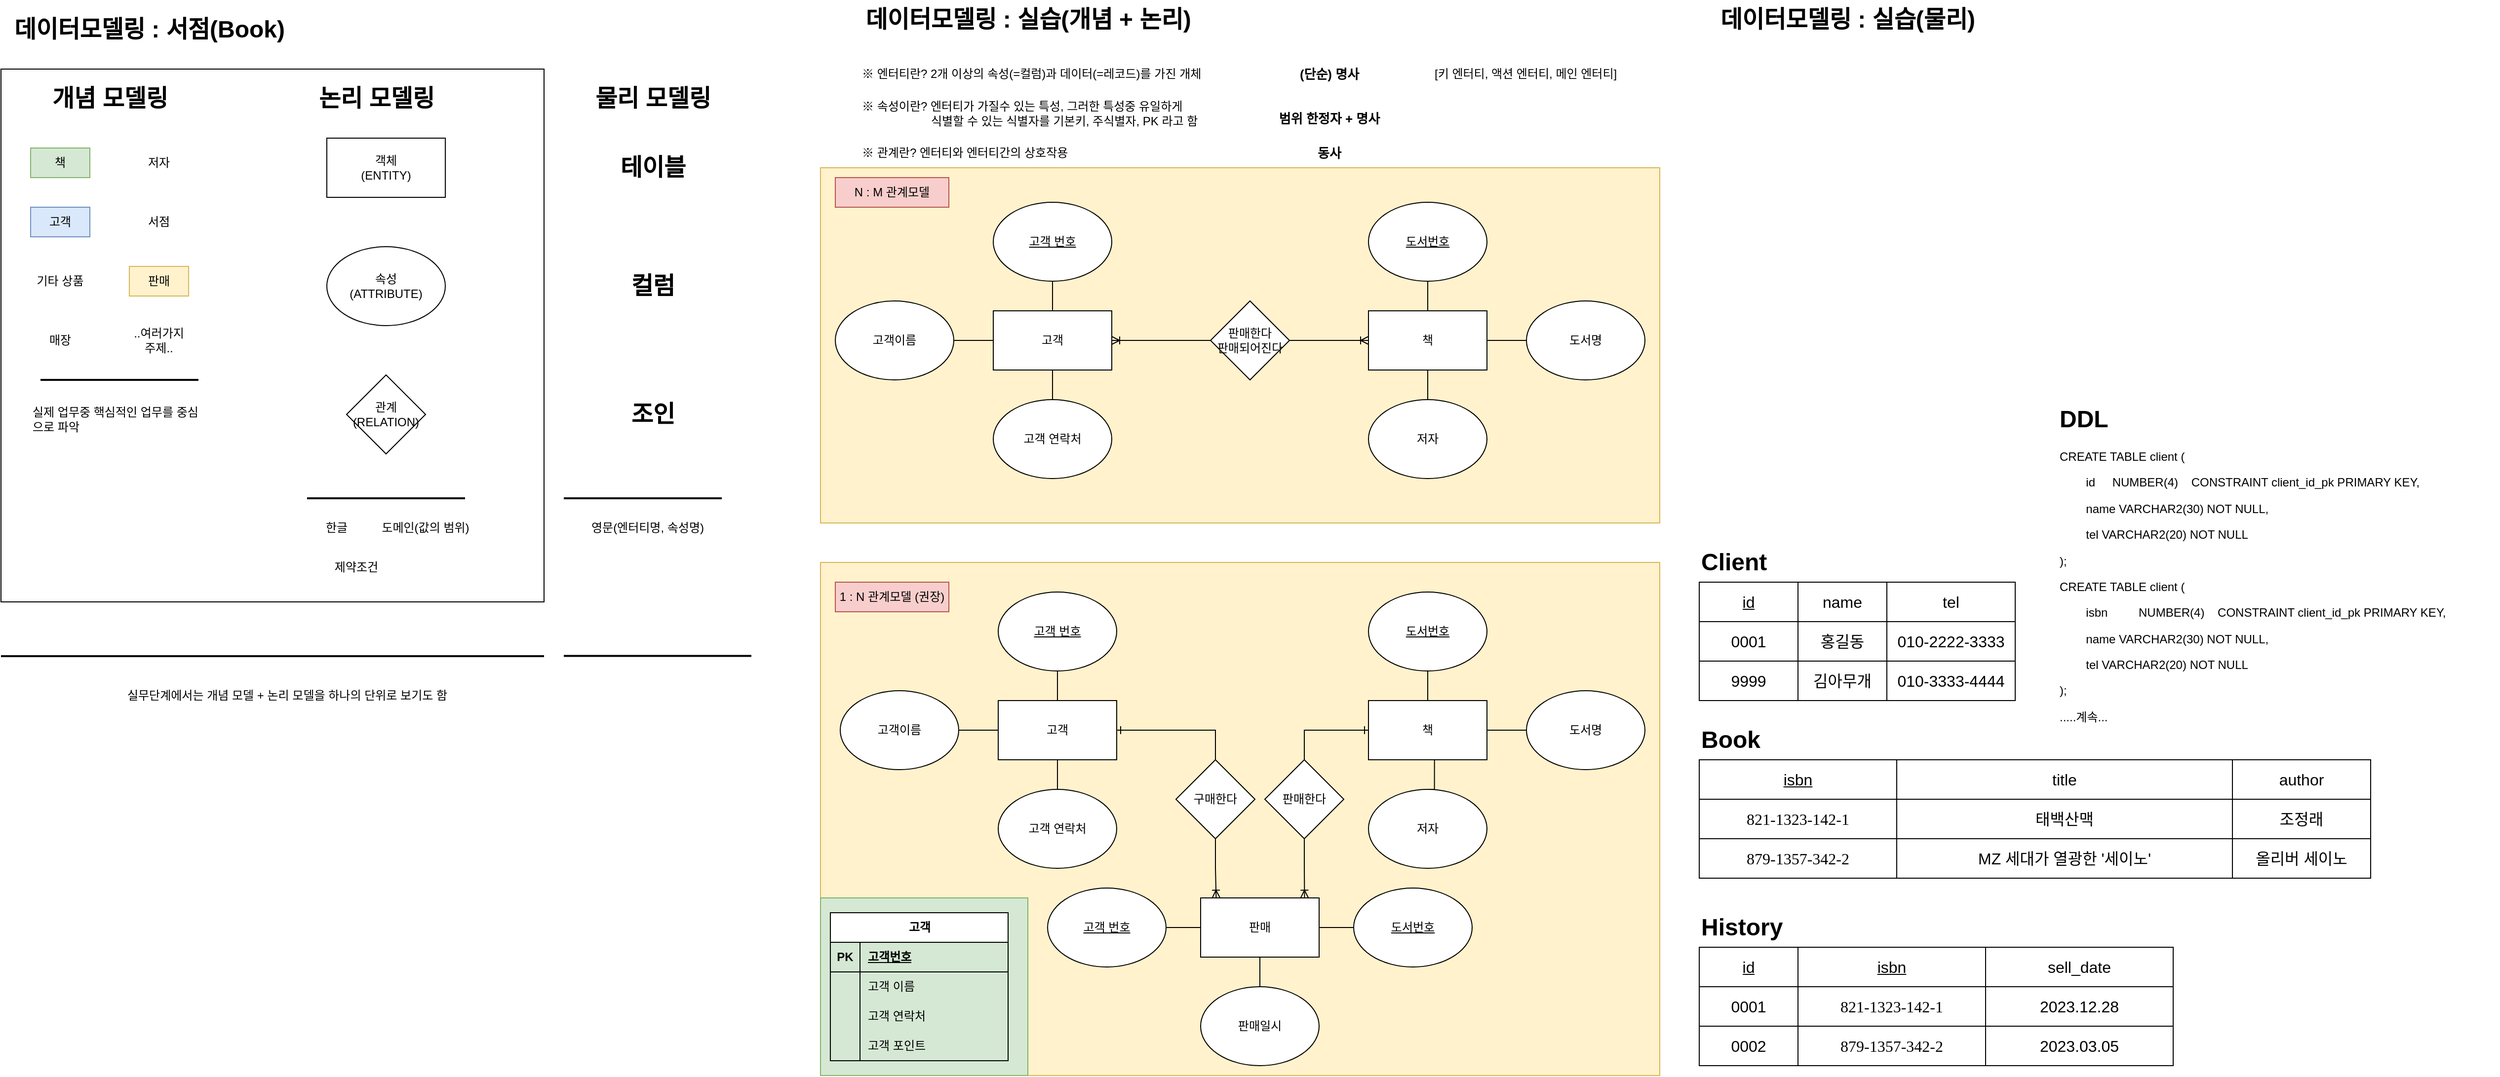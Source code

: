 <mxfile version="24.0.1" type="device">
  <diagram id="r034NLrfEEtYrCmpHlMk" name="Page-1">
    <mxGraphModel dx="1062" dy="578" grid="1" gridSize="10" guides="1" tooltips="1" connect="1" arrows="1" fold="1" page="1" pageScale="1" pageWidth="850" pageHeight="1100" math="0" shadow="0">
      <root>
        <mxCell id="0" />
        <mxCell id="1" parent="0" />
        <mxCell id="YzWwv8sDq1TzKo-13KB1-71" value="" style="rounded=0;whiteSpace=wrap;html=1;fillColor=#fff2cc;strokeColor=#d6b656;" vertex="1" parent="1">
          <mxGeometry x="850" y="580" width="850" height="520" as="geometry" />
        </mxCell>
        <mxCell id="YzWwv8sDq1TzKo-13KB1-70" value="" style="rounded=0;whiteSpace=wrap;html=1;fillColor=#fff2cc;strokeColor=#d6b656;" vertex="1" parent="1">
          <mxGeometry x="850" y="180" width="850" height="360" as="geometry" />
        </mxCell>
        <mxCell id="YzWwv8sDq1TzKo-13KB1-31" value="" style="rounded=0;whiteSpace=wrap;html=1;fontSize=8;" vertex="1" parent="1">
          <mxGeometry x="20" y="80" width="550" height="540" as="geometry" />
        </mxCell>
        <mxCell id="YzWwv8sDq1TzKo-13KB1-2" value="논리 모델링" style="text;strokeColor=none;fillColor=none;html=1;fontSize=24;fontStyle=1;verticalAlign=middle;align=center;" vertex="1" parent="1">
          <mxGeometry x="350" y="90" width="100" height="40" as="geometry" />
        </mxCell>
        <mxCell id="YzWwv8sDq1TzKo-13KB1-3" value="객체&lt;div&gt;(ENTITY)&lt;/div&gt;" style="rounded=0;whiteSpace=wrap;html=1;" vertex="1" parent="1">
          <mxGeometry x="350" y="150" width="120" height="60" as="geometry" />
        </mxCell>
        <mxCell id="YzWwv8sDq1TzKo-13KB1-4" value="속성&lt;div&gt;(ATTRIBUTE)&lt;/div&gt;" style="ellipse;whiteSpace=wrap;html=1;" vertex="1" parent="1">
          <mxGeometry x="350" y="260" width="120" height="80" as="geometry" />
        </mxCell>
        <mxCell id="YzWwv8sDq1TzKo-13KB1-5" value="관계&lt;div&gt;(RELATION)&lt;/div&gt;" style="rhombus;whiteSpace=wrap;html=1;" vertex="1" parent="1">
          <mxGeometry x="370" y="390" width="80" height="80" as="geometry" />
        </mxCell>
        <mxCell id="YzWwv8sDq1TzKo-13KB1-6" value="개념 모델링" style="text;strokeColor=none;fillColor=none;html=1;fontSize=24;fontStyle=1;verticalAlign=middle;align=center;" vertex="1" parent="1">
          <mxGeometry x="80" y="90" width="100" height="40" as="geometry" />
        </mxCell>
        <mxCell id="YzWwv8sDq1TzKo-13KB1-9" value="물리 모델링" style="text;strokeColor=none;fillColor=none;html=1;fontSize=24;fontStyle=1;verticalAlign=middle;align=center;" vertex="1" parent="1">
          <mxGeometry x="630" y="90" width="100" height="40" as="geometry" />
        </mxCell>
        <mxCell id="YzWwv8sDq1TzKo-13KB1-10" value="책" style="text;html=1;align=center;verticalAlign=middle;whiteSpace=wrap;rounded=0;fillColor=#d5e8d4;strokeColor=#82b366;" vertex="1" parent="1">
          <mxGeometry x="50" y="160" width="60" height="30" as="geometry" />
        </mxCell>
        <mxCell id="YzWwv8sDq1TzKo-13KB1-11" value="저자" style="text;html=1;align=center;verticalAlign=middle;whiteSpace=wrap;rounded=0;" vertex="1" parent="1">
          <mxGeometry x="150" y="160" width="60" height="30" as="geometry" />
        </mxCell>
        <mxCell id="YzWwv8sDq1TzKo-13KB1-12" value="고객" style="text;html=1;align=center;verticalAlign=middle;whiteSpace=wrap;rounded=0;fillColor=#dae8fc;strokeColor=#6c8ebf;" vertex="1" parent="1">
          <mxGeometry x="50" y="220" width="60" height="30" as="geometry" />
        </mxCell>
        <mxCell id="YzWwv8sDq1TzKo-13KB1-13" value="서점" style="text;html=1;align=center;verticalAlign=middle;whiteSpace=wrap;rounded=0;" vertex="1" parent="1">
          <mxGeometry x="150" y="220" width="60" height="30" as="geometry" />
        </mxCell>
        <mxCell id="YzWwv8sDq1TzKo-13KB1-14" value="기타 상품" style="text;html=1;align=center;verticalAlign=middle;whiteSpace=wrap;rounded=0;" vertex="1" parent="1">
          <mxGeometry x="50" y="280" width="60" height="30" as="geometry" />
        </mxCell>
        <mxCell id="YzWwv8sDq1TzKo-13KB1-15" value="..여러가지 주제.." style="text;html=1;align=center;verticalAlign=middle;whiteSpace=wrap;rounded=0;" vertex="1" parent="1">
          <mxGeometry x="150" y="340" width="60" height="30" as="geometry" />
        </mxCell>
        <mxCell id="YzWwv8sDq1TzKo-13KB1-16" value="매장" style="text;html=1;align=center;verticalAlign=middle;whiteSpace=wrap;rounded=0;" vertex="1" parent="1">
          <mxGeometry x="50" y="340" width="60" height="30" as="geometry" />
        </mxCell>
        <mxCell id="YzWwv8sDq1TzKo-13KB1-17" value="판매" style="text;html=1;align=center;verticalAlign=middle;whiteSpace=wrap;rounded=0;fillColor=#fff2cc;strokeColor=#d6b656;" vertex="1" parent="1">
          <mxGeometry x="150" y="280" width="60" height="30" as="geometry" />
        </mxCell>
        <mxCell id="YzWwv8sDq1TzKo-13KB1-18" value="실제 업무중 핵심적인 업무를 중심으로 파악" style="text;html=1;align=left;verticalAlign=middle;whiteSpace=wrap;rounded=0;" vertex="1" parent="1">
          <mxGeometry x="50" y="410" width="170" height="50" as="geometry" />
        </mxCell>
        <mxCell id="YzWwv8sDq1TzKo-13KB1-19" value="" style="line;strokeWidth=2;html=1;" vertex="1" parent="1">
          <mxGeometry x="60" y="390" width="160" height="10" as="geometry" />
        </mxCell>
        <mxCell id="YzWwv8sDq1TzKo-13KB1-20" value="테이블" style="text;strokeColor=none;fillColor=none;html=1;fontSize=24;fontStyle=1;verticalAlign=middle;align=center;" vertex="1" parent="1">
          <mxGeometry x="630" y="160" width="100" height="40" as="geometry" />
        </mxCell>
        <mxCell id="YzWwv8sDq1TzKo-13KB1-21" value="컬럼" style="text;strokeColor=none;fillColor=none;html=1;fontSize=24;fontStyle=1;verticalAlign=middle;align=center;" vertex="1" parent="1">
          <mxGeometry x="630" y="280" width="100" height="40" as="geometry" />
        </mxCell>
        <mxCell id="YzWwv8sDq1TzKo-13KB1-22" value="조인" style="text;strokeColor=none;fillColor=none;html=1;fontSize=24;fontStyle=1;verticalAlign=middle;align=center;" vertex="1" parent="1">
          <mxGeometry x="630" y="410" width="100" height="40" as="geometry" />
        </mxCell>
        <mxCell id="YzWwv8sDq1TzKo-13KB1-23" value="" style="line;strokeWidth=2;html=1;" vertex="1" parent="1">
          <mxGeometry x="330" y="510" width="160" height="10" as="geometry" />
        </mxCell>
        <mxCell id="YzWwv8sDq1TzKo-13KB1-24" value="한글" style="text;html=1;align=center;verticalAlign=middle;whiteSpace=wrap;rounded=0;" vertex="1" parent="1">
          <mxGeometry x="330" y="530" width="60" height="30" as="geometry" />
        </mxCell>
        <mxCell id="YzWwv8sDq1TzKo-13KB1-25" value="도메인(값의 범위)" style="text;html=1;align=center;verticalAlign=middle;whiteSpace=wrap;rounded=0;" vertex="1" parent="1">
          <mxGeometry x="400" y="530" width="100" height="30" as="geometry" />
        </mxCell>
        <mxCell id="YzWwv8sDq1TzKo-13KB1-26" value="제약조건" style="text;html=1;align=center;verticalAlign=middle;whiteSpace=wrap;rounded=0;" vertex="1" parent="1">
          <mxGeometry x="330" y="570" width="100" height="30" as="geometry" />
        </mxCell>
        <mxCell id="YzWwv8sDq1TzKo-13KB1-27" value="" style="line;strokeWidth=2;html=1;" vertex="1" parent="1">
          <mxGeometry x="590" y="510" width="160" height="10" as="geometry" />
        </mxCell>
        <mxCell id="YzWwv8sDq1TzKo-13KB1-28" value="영문(엔터티명, 속성명)" style="text;html=1;align=center;verticalAlign=middle;whiteSpace=wrap;rounded=0;" vertex="1" parent="1">
          <mxGeometry x="600" y="530" width="150" height="30" as="geometry" />
        </mxCell>
        <mxCell id="YzWwv8sDq1TzKo-13KB1-30" value="데이터모델링 : 서점(Book)" style="text;strokeColor=none;fillColor=none;html=1;fontSize=24;fontStyle=1;verticalAlign=middle;align=center;" vertex="1" parent="1">
          <mxGeometry x="80" y="20" width="180" height="40" as="geometry" />
        </mxCell>
        <mxCell id="YzWwv8sDq1TzKo-13KB1-32" value="" style="line;strokeWidth=2;html=1;" vertex="1" parent="1">
          <mxGeometry x="20" y="670" width="550" height="10" as="geometry" />
        </mxCell>
        <mxCell id="YzWwv8sDq1TzKo-13KB1-33" value="" style="line;strokeWidth=2;html=1;" vertex="1" parent="1">
          <mxGeometry x="590" y="673" width="190" height="3.45" as="geometry" />
        </mxCell>
        <mxCell id="YzWwv8sDq1TzKo-13KB1-34" value="실무단계에서는 개념 모델 + 논리 모델을 하나의 단위로 보기도 함" style="text;html=1;align=center;verticalAlign=middle;whiteSpace=wrap;rounded=0;" vertex="1" parent="1">
          <mxGeometry x="110" y="700" width="400" height="30" as="geometry" />
        </mxCell>
        <mxCell id="YzWwv8sDq1TzKo-13KB1-36" value="데이터모델링 : 실습(개념 + 논리)" style="text;strokeColor=none;fillColor=none;html=1;fontSize=24;fontStyle=1;verticalAlign=middle;align=center;" vertex="1" parent="1">
          <mxGeometry x="970" y="10" width="180" height="40" as="geometry" />
        </mxCell>
        <mxCell id="YzWwv8sDq1TzKo-13KB1-67" style="edgeStyle=orthogonalEdgeStyle;rounded=0;orthogonalLoop=1;jettySize=auto;html=1;exitX=1;exitY=0.5;exitDx=0;exitDy=0;entryX=0;entryY=0.5;entryDx=0;entryDy=0;endArrow=ERoneToMany;endFill=0;" edge="1" parent="1" source="YzWwv8sDq1TzKo-13KB1-37" target="YzWwv8sDq1TzKo-13KB1-39">
          <mxGeometry relative="1" as="geometry" />
        </mxCell>
        <mxCell id="YzWwv8sDq1TzKo-13KB1-37" value="판매한다&lt;div&gt;판매되어진다&lt;/div&gt;" style="rhombus;whiteSpace=wrap;html=1;" vertex="1" parent="1">
          <mxGeometry x="1245" y="315" width="80" height="80" as="geometry" />
        </mxCell>
        <mxCell id="YzWwv8sDq1TzKo-13KB1-66" style="edgeStyle=orthogonalEdgeStyle;rounded=0;orthogonalLoop=1;jettySize=auto;html=1;exitX=1;exitY=0.5;exitDx=0;exitDy=0;entryX=0;entryY=0.5;entryDx=0;entryDy=0;endArrow=none;endFill=0;startArrow=ERoneToMany;startFill=0;" edge="1" parent="1" source="YzWwv8sDq1TzKo-13KB1-38" target="YzWwv8sDq1TzKo-13KB1-37">
          <mxGeometry relative="1" as="geometry" />
        </mxCell>
        <mxCell id="YzWwv8sDq1TzKo-13KB1-38" value="고객" style="rounded=0;whiteSpace=wrap;html=1;" vertex="1" parent="1">
          <mxGeometry x="1025" y="325" width="120" height="60" as="geometry" />
        </mxCell>
        <mxCell id="YzWwv8sDq1TzKo-13KB1-39" value="책" style="rounded=0;whiteSpace=wrap;html=1;" vertex="1" parent="1">
          <mxGeometry x="1405" y="325" width="120" height="60" as="geometry" />
        </mxCell>
        <mxCell id="YzWwv8sDq1TzKo-13KB1-40" value="※ 엔터티란? 2개 이상의 속성(=컬럼)과 데이터(=레코드)를 가진 개체" style="text;html=1;align=left;verticalAlign=middle;whiteSpace=wrap;rounded=0;" vertex="1" parent="1">
          <mxGeometry x="890" y="70" width="370" height="30" as="geometry" />
        </mxCell>
        <mxCell id="YzWwv8sDq1TzKo-13KB1-50" style="edgeStyle=orthogonalEdgeStyle;rounded=0;orthogonalLoop=1;jettySize=auto;html=1;exitX=0.5;exitY=1;exitDx=0;exitDy=0;entryX=0.5;entryY=0;entryDx=0;entryDy=0;endArrow=none;endFill=0;startArrow=none;startFill=0;" edge="1" parent="1" source="YzWwv8sDq1TzKo-13KB1-41" target="YzWwv8sDq1TzKo-13KB1-38">
          <mxGeometry relative="1" as="geometry" />
        </mxCell>
        <mxCell id="YzWwv8sDq1TzKo-13KB1-41" value="고객 번호" style="ellipse;whiteSpace=wrap;html=1;fontStyle=4" vertex="1" parent="1">
          <mxGeometry x="1025" y="215" width="120" height="80" as="geometry" />
        </mxCell>
        <mxCell id="YzWwv8sDq1TzKo-13KB1-51" style="edgeStyle=orthogonalEdgeStyle;rounded=0;orthogonalLoop=1;jettySize=auto;html=1;exitX=1;exitY=0.5;exitDx=0;exitDy=0;endArrow=none;endFill=0;startArrow=none;startFill=0;" edge="1" parent="1" source="YzWwv8sDq1TzKo-13KB1-42" target="YzWwv8sDq1TzKo-13KB1-38">
          <mxGeometry relative="1" as="geometry" />
        </mxCell>
        <mxCell id="YzWwv8sDq1TzKo-13KB1-42" value="고객이름" style="ellipse;whiteSpace=wrap;html=1;" vertex="1" parent="1">
          <mxGeometry x="865" y="315" width="120" height="80" as="geometry" />
        </mxCell>
        <mxCell id="YzWwv8sDq1TzKo-13KB1-52" style="edgeStyle=orthogonalEdgeStyle;rounded=0;orthogonalLoop=1;jettySize=auto;html=1;exitX=0.5;exitY=0;exitDx=0;exitDy=0;entryX=0.5;entryY=1;entryDx=0;entryDy=0;endArrow=none;endFill=0;startArrow=none;startFill=0;" edge="1" parent="1" source="YzWwv8sDq1TzKo-13KB1-49" target="YzWwv8sDq1TzKo-13KB1-38">
          <mxGeometry relative="1" as="geometry" />
        </mxCell>
        <mxCell id="YzWwv8sDq1TzKo-13KB1-49" value="고객 연락처" style="ellipse;whiteSpace=wrap;html=1;" vertex="1" parent="1">
          <mxGeometry x="1025" y="415" width="120" height="80" as="geometry" />
        </mxCell>
        <mxCell id="YzWwv8sDq1TzKo-13KB1-58" style="edgeStyle=orthogonalEdgeStyle;rounded=0;orthogonalLoop=1;jettySize=auto;html=1;exitX=0.5;exitY=1;exitDx=0;exitDy=0;endArrow=none;endFill=0;" edge="1" parent="1" source="YzWwv8sDq1TzKo-13KB1-54" target="YzWwv8sDq1TzKo-13KB1-39">
          <mxGeometry relative="1" as="geometry" />
        </mxCell>
        <mxCell id="YzWwv8sDq1TzKo-13KB1-54" value="도서번호" style="ellipse;whiteSpace=wrap;html=1;fontStyle=4" vertex="1" parent="1">
          <mxGeometry x="1405" y="215" width="120" height="80" as="geometry" />
        </mxCell>
        <mxCell id="YzWwv8sDq1TzKo-13KB1-55" value="※ 속성이란? 엔터티가 가질수 있는 특성, 그러한 특성중 유일하게&lt;div&gt;&amp;nbsp; &amp;nbsp; &amp;nbsp; &amp;nbsp; &amp;nbsp; &amp;nbsp; &amp;nbsp; &amp;nbsp; &amp;nbsp; &amp;nbsp; &amp;nbsp;식별할 수 있는 식별자를 기본키, 주식별자, PK 라고 함&lt;/div&gt;" style="text;html=1;align=left;verticalAlign=middle;whiteSpace=wrap;rounded=0;" vertex="1" parent="1">
          <mxGeometry x="890" y="110" width="370" height="30" as="geometry" />
        </mxCell>
        <mxCell id="YzWwv8sDq1TzKo-13KB1-59" style="edgeStyle=orthogonalEdgeStyle;rounded=0;orthogonalLoop=1;jettySize=auto;html=1;exitX=0;exitY=0.5;exitDx=0;exitDy=0;entryX=1;entryY=0.5;entryDx=0;entryDy=0;endArrow=none;endFill=0;" edge="1" parent="1" source="YzWwv8sDq1TzKo-13KB1-56" target="YzWwv8sDq1TzKo-13KB1-39">
          <mxGeometry relative="1" as="geometry" />
        </mxCell>
        <mxCell id="YzWwv8sDq1TzKo-13KB1-56" value="도서명" style="ellipse;whiteSpace=wrap;html=1;fontStyle=0" vertex="1" parent="1">
          <mxGeometry x="1565" y="315" width="120" height="80" as="geometry" />
        </mxCell>
        <mxCell id="YzWwv8sDq1TzKo-13KB1-60" style="edgeStyle=orthogonalEdgeStyle;rounded=0;orthogonalLoop=1;jettySize=auto;html=1;exitX=0.5;exitY=0;exitDx=0;exitDy=0;endArrow=none;endFill=0;" edge="1" parent="1" source="YzWwv8sDq1TzKo-13KB1-57" target="YzWwv8sDq1TzKo-13KB1-39">
          <mxGeometry relative="1" as="geometry" />
        </mxCell>
        <mxCell id="YzWwv8sDq1TzKo-13KB1-57" value="저자" style="ellipse;whiteSpace=wrap;html=1;fontStyle=0" vertex="1" parent="1">
          <mxGeometry x="1405" y="415" width="120" height="80" as="geometry" />
        </mxCell>
        <mxCell id="YzWwv8sDq1TzKo-13KB1-61" value="(단순) 명사" style="text;strokeColor=none;fillColor=none;html=1;fontSize=13;fontStyle=1;verticalAlign=middle;align=center;" vertex="1" parent="1">
          <mxGeometry x="1300" y="65" width="130" height="40" as="geometry" />
        </mxCell>
        <mxCell id="YzWwv8sDq1TzKo-13KB1-62" value="범위 한정자 + 명사" style="text;strokeColor=none;fillColor=none;html=1;fontSize=13;fontStyle=1;verticalAlign=middle;align=center;" vertex="1" parent="1">
          <mxGeometry x="1300" y="110" width="130" height="40" as="geometry" />
        </mxCell>
        <mxCell id="YzWwv8sDq1TzKo-13KB1-64" value="※ 관계란? 엔터티와 엔터티간의 상호작용" style="text;html=1;align=left;verticalAlign=middle;whiteSpace=wrap;rounded=0;" vertex="1" parent="1">
          <mxGeometry x="890" y="150" width="370" height="30" as="geometry" />
        </mxCell>
        <mxCell id="YzWwv8sDq1TzKo-13KB1-65" value="동사" style="text;strokeColor=none;fillColor=none;html=1;fontSize=13;fontStyle=1;verticalAlign=middle;align=center;" vertex="1" parent="1">
          <mxGeometry x="1300" y="145" width="130" height="40" as="geometry" />
        </mxCell>
        <mxCell id="YzWwv8sDq1TzKo-13KB1-68" value="판매" style="rounded=0;whiteSpace=wrap;html=1;" vertex="1" parent="1">
          <mxGeometry x="1235" y="920" width="120" height="60" as="geometry" />
        </mxCell>
        <mxCell id="YzWwv8sDq1TzKo-13KB1-69" value="[키 엔터티, 액션 엔터티, 메인 엔터티]" style="text;html=1;align=left;verticalAlign=middle;whiteSpace=wrap;rounded=0;" vertex="1" parent="1">
          <mxGeometry x="1470" y="70" width="200" height="30" as="geometry" />
        </mxCell>
        <mxCell id="YzWwv8sDq1TzKo-13KB1-99" style="edgeStyle=orthogonalEdgeStyle;rounded=0;orthogonalLoop=1;jettySize=auto;html=1;exitX=0.5;exitY=1;exitDx=0;exitDy=0;entryX=0.5;entryY=0;entryDx=0;entryDy=0;endArrow=none;endFill=0;" edge="1" parent="1" source="YzWwv8sDq1TzKo-13KB1-72" target="YzWwv8sDq1TzKo-13KB1-74">
          <mxGeometry relative="1" as="geometry" />
        </mxCell>
        <mxCell id="YzWwv8sDq1TzKo-13KB1-72" value="고객 번호" style="ellipse;whiteSpace=wrap;html=1;fontStyle=4" vertex="1" parent="1">
          <mxGeometry x="1030" y="610" width="120" height="80" as="geometry" />
        </mxCell>
        <mxCell id="YzWwv8sDq1TzKo-13KB1-100" style="edgeStyle=orthogonalEdgeStyle;rounded=0;orthogonalLoop=1;jettySize=auto;html=1;exitX=1;exitY=0.5;exitDx=0;exitDy=0;entryX=0;entryY=0.5;entryDx=0;entryDy=0;endArrow=none;endFill=0;" edge="1" parent="1" source="YzWwv8sDq1TzKo-13KB1-73" target="YzWwv8sDq1TzKo-13KB1-74">
          <mxGeometry relative="1" as="geometry" />
        </mxCell>
        <mxCell id="YzWwv8sDq1TzKo-13KB1-73" value="고객이름" style="ellipse;whiteSpace=wrap;html=1;" vertex="1" parent="1">
          <mxGeometry x="870" y="710" width="120" height="80" as="geometry" />
        </mxCell>
        <mxCell id="YzWwv8sDq1TzKo-13KB1-92" style="edgeStyle=orthogonalEdgeStyle;rounded=0;orthogonalLoop=1;jettySize=auto;html=1;exitX=1;exitY=0.5;exitDx=0;exitDy=0;entryX=0.5;entryY=0;entryDx=0;entryDy=0;endArrow=none;endFill=0;startArrow=ERone;startFill=0;" edge="1" parent="1" source="YzWwv8sDq1TzKo-13KB1-74" target="YzWwv8sDq1TzKo-13KB1-90">
          <mxGeometry relative="1" as="geometry" />
        </mxCell>
        <mxCell id="YzWwv8sDq1TzKo-13KB1-74" value="고객" style="rounded=0;whiteSpace=wrap;html=1;" vertex="1" parent="1">
          <mxGeometry x="1030" y="720" width="120" height="60" as="geometry" />
        </mxCell>
        <mxCell id="YzWwv8sDq1TzKo-13KB1-101" style="edgeStyle=orthogonalEdgeStyle;rounded=0;orthogonalLoop=1;jettySize=auto;html=1;exitX=0.5;exitY=0;exitDx=0;exitDy=0;entryX=0.5;entryY=1;entryDx=0;entryDy=0;endArrow=none;endFill=0;" edge="1" parent="1" source="YzWwv8sDq1TzKo-13KB1-75" target="YzWwv8sDq1TzKo-13KB1-74">
          <mxGeometry relative="1" as="geometry" />
        </mxCell>
        <mxCell id="YzWwv8sDq1TzKo-13KB1-75" value="고객 연락처" style="ellipse;whiteSpace=wrap;html=1;" vertex="1" parent="1">
          <mxGeometry x="1030" y="810" width="120" height="80" as="geometry" />
        </mxCell>
        <mxCell id="YzWwv8sDq1TzKo-13KB1-102" style="edgeStyle=orthogonalEdgeStyle;rounded=0;orthogonalLoop=1;jettySize=auto;html=1;exitX=0.5;exitY=1;exitDx=0;exitDy=0;endArrow=none;endFill=0;" edge="1" parent="1" source="YzWwv8sDq1TzKo-13KB1-76" target="YzWwv8sDq1TzKo-13KB1-79">
          <mxGeometry relative="1" as="geometry" />
        </mxCell>
        <mxCell id="YzWwv8sDq1TzKo-13KB1-76" value="도서번호" style="ellipse;whiteSpace=wrap;html=1;fontStyle=4" vertex="1" parent="1">
          <mxGeometry x="1405" y="610" width="120" height="80" as="geometry" />
        </mxCell>
        <mxCell id="YzWwv8sDq1TzKo-13KB1-77" value="도서명" style="ellipse;whiteSpace=wrap;html=1;fontStyle=0" vertex="1" parent="1">
          <mxGeometry x="1565" y="710" width="120" height="80" as="geometry" />
        </mxCell>
        <mxCell id="YzWwv8sDq1TzKo-13KB1-78" value="저자" style="ellipse;whiteSpace=wrap;html=1;fontStyle=0" vertex="1" parent="1">
          <mxGeometry x="1405" y="810" width="120" height="80" as="geometry" />
        </mxCell>
        <mxCell id="YzWwv8sDq1TzKo-13KB1-94" style="edgeStyle=orthogonalEdgeStyle;rounded=0;orthogonalLoop=1;jettySize=auto;html=1;exitX=0;exitY=0.5;exitDx=0;exitDy=0;entryX=0.5;entryY=0;entryDx=0;entryDy=0;endArrow=none;endFill=0;startArrow=ERone;startFill=0;" edge="1" parent="1" source="YzWwv8sDq1TzKo-13KB1-79" target="YzWwv8sDq1TzKo-13KB1-91">
          <mxGeometry relative="1" as="geometry" />
        </mxCell>
        <mxCell id="YzWwv8sDq1TzKo-13KB1-79" value="책" style="rounded=0;whiteSpace=wrap;html=1;" vertex="1" parent="1">
          <mxGeometry x="1405" y="720" width="120" height="60" as="geometry" />
        </mxCell>
        <mxCell id="YzWwv8sDq1TzKo-13KB1-87" style="edgeStyle=orthogonalEdgeStyle;rounded=0;orthogonalLoop=1;jettySize=auto;html=1;exitX=1;exitY=0.5;exitDx=0;exitDy=0;entryX=0;entryY=0.5;entryDx=0;entryDy=0;endArrow=none;endFill=0;" edge="1" parent="1" source="YzWwv8sDq1TzKo-13KB1-82" target="YzWwv8sDq1TzKo-13KB1-68">
          <mxGeometry relative="1" as="geometry" />
        </mxCell>
        <mxCell id="YzWwv8sDq1TzKo-13KB1-82" value="고객 번호" style="ellipse;whiteSpace=wrap;html=1;fontStyle=4" vertex="1" parent="1">
          <mxGeometry x="1080" y="910" width="120" height="80" as="geometry" />
        </mxCell>
        <mxCell id="YzWwv8sDq1TzKo-13KB1-88" style="edgeStyle=orthogonalEdgeStyle;rounded=0;orthogonalLoop=1;jettySize=auto;html=1;exitX=0;exitY=0.5;exitDx=0;exitDy=0;entryX=1;entryY=0.5;entryDx=0;entryDy=0;endArrow=none;endFill=0;" edge="1" parent="1" source="YzWwv8sDq1TzKo-13KB1-84" target="YzWwv8sDq1TzKo-13KB1-68">
          <mxGeometry relative="1" as="geometry" />
        </mxCell>
        <mxCell id="YzWwv8sDq1TzKo-13KB1-84" value="도서번호" style="ellipse;whiteSpace=wrap;html=1;fontStyle=4" vertex="1" parent="1">
          <mxGeometry x="1390" y="910" width="120" height="80" as="geometry" />
        </mxCell>
        <mxCell id="YzWwv8sDq1TzKo-13KB1-89" style="edgeStyle=orthogonalEdgeStyle;rounded=0;orthogonalLoop=1;jettySize=auto;html=1;exitX=0.5;exitY=0;exitDx=0;exitDy=0;endArrow=none;endFill=0;" edge="1" parent="1" source="YzWwv8sDq1TzKo-13KB1-86" target="YzWwv8sDq1TzKo-13KB1-68">
          <mxGeometry relative="1" as="geometry" />
        </mxCell>
        <mxCell id="YzWwv8sDq1TzKo-13KB1-86" value="판매일시" style="ellipse;whiteSpace=wrap;html=1;" vertex="1" parent="1">
          <mxGeometry x="1235" y="1010" width="120" height="80" as="geometry" />
        </mxCell>
        <mxCell id="YzWwv8sDq1TzKo-13KB1-90" value="구매한다" style="rhombus;whiteSpace=wrap;html=1;" vertex="1" parent="1">
          <mxGeometry x="1210" y="780" width="80" height="80" as="geometry" />
        </mxCell>
        <mxCell id="YzWwv8sDq1TzKo-13KB1-91" value="판매한다" style="rhombus;whiteSpace=wrap;html=1;" vertex="1" parent="1">
          <mxGeometry x="1300" y="780" width="80" height="80" as="geometry" />
        </mxCell>
        <mxCell id="YzWwv8sDq1TzKo-13KB1-95" style="edgeStyle=orthogonalEdgeStyle;rounded=0;orthogonalLoop=1;jettySize=auto;html=1;exitX=0.5;exitY=1;exitDx=0;exitDy=0;entryX=0.131;entryY=0.003;entryDx=0;entryDy=0;entryPerimeter=0;endArrow=ERoneToMany;endFill=0;" edge="1" parent="1" source="YzWwv8sDq1TzKo-13KB1-90" target="YzWwv8sDq1TzKo-13KB1-68">
          <mxGeometry relative="1" as="geometry" />
        </mxCell>
        <mxCell id="YzWwv8sDq1TzKo-13KB1-97" style="edgeStyle=orthogonalEdgeStyle;rounded=0;orthogonalLoop=1;jettySize=auto;html=1;exitX=0.5;exitY=1;exitDx=0;exitDy=0;entryX=0.877;entryY=0.003;entryDx=0;entryDy=0;entryPerimeter=0;endArrow=ERoneToMany;endFill=0;" edge="1" parent="1" source="YzWwv8sDq1TzKo-13KB1-91" target="YzWwv8sDq1TzKo-13KB1-68">
          <mxGeometry relative="1" as="geometry" />
        </mxCell>
        <mxCell id="YzWwv8sDq1TzKo-13KB1-98" value="N : M 관계모델" style="rounded=0;whiteSpace=wrap;html=1;fillColor=#f8cecc;strokeColor=#b85450;" vertex="1" parent="1">
          <mxGeometry x="865" y="190" width="115" height="30" as="geometry" />
        </mxCell>
        <mxCell id="YzWwv8sDq1TzKo-13KB1-103" style="edgeStyle=orthogonalEdgeStyle;rounded=0;orthogonalLoop=1;jettySize=auto;html=1;exitX=0;exitY=0.5;exitDx=0;exitDy=0;endArrow=none;endFill=0;entryX=1;entryY=0.5;entryDx=0;entryDy=0;" edge="1" parent="1" source="YzWwv8sDq1TzKo-13KB1-77" target="YzWwv8sDq1TzKo-13KB1-79">
          <mxGeometry relative="1" as="geometry">
            <mxPoint x="1530" y="750" as="targetPoint" />
          </mxGeometry>
        </mxCell>
        <mxCell id="YzWwv8sDq1TzKo-13KB1-104" style="edgeStyle=orthogonalEdgeStyle;rounded=0;orthogonalLoop=1;jettySize=auto;html=1;exitX=0.5;exitY=0;exitDx=0;exitDy=0;entryX=0.557;entryY=0.995;entryDx=0;entryDy=0;entryPerimeter=0;endArrow=none;endFill=0;" edge="1" parent="1" source="YzWwv8sDq1TzKo-13KB1-78" target="YzWwv8sDq1TzKo-13KB1-79">
          <mxGeometry relative="1" as="geometry" />
        </mxCell>
        <mxCell id="YzWwv8sDq1TzKo-13KB1-105" value="1 : N 관계모델 (권장)" style="rounded=0;whiteSpace=wrap;html=1;fillColor=#f8cecc;strokeColor=#b85450;" vertex="1" parent="1">
          <mxGeometry x="865" y="600" width="115" height="30" as="geometry" />
        </mxCell>
        <mxCell id="YzWwv8sDq1TzKo-13KB1-106" value="데이터모델링 : 실습(물리)" style="text;strokeColor=none;fillColor=none;html=1;fontSize=24;fontStyle=1;verticalAlign=middle;align=center;" vertex="1" parent="1">
          <mxGeometry x="1800" y="10" width="180" height="40" as="geometry" />
        </mxCell>
        <mxCell id="YzWwv8sDq1TzKo-13KB1-126" value="" style="rounded=0;whiteSpace=wrap;html=1;fillColor=#d5e8d4;strokeColor=#82b366;" vertex="1" parent="1">
          <mxGeometry x="850" y="920" width="210" height="180" as="geometry" />
        </mxCell>
        <mxCell id="YzWwv8sDq1TzKo-13KB1-111" value="고객" style="shape=table;startSize=30;container=1;collapsible=1;childLayout=tableLayout;fixedRows=1;rowLines=0;fontStyle=1;align=center;resizeLast=1;html=1;" vertex="1" parent="1">
          <mxGeometry x="860" y="935" width="180" height="150" as="geometry" />
        </mxCell>
        <mxCell id="YzWwv8sDq1TzKo-13KB1-112" value="" style="shape=tableRow;horizontal=0;startSize=0;swimlaneHead=0;swimlaneBody=0;fillColor=none;collapsible=0;dropTarget=0;points=[[0,0.5],[1,0.5]];portConstraint=eastwest;top=0;left=0;right=0;bottom=1;" vertex="1" parent="YzWwv8sDq1TzKo-13KB1-111">
          <mxGeometry y="30" width="180" height="30" as="geometry" />
        </mxCell>
        <mxCell id="YzWwv8sDq1TzKo-13KB1-113" value="PK" style="shape=partialRectangle;connectable=0;fillColor=none;top=0;left=0;bottom=0;right=0;fontStyle=1;overflow=hidden;whiteSpace=wrap;html=1;" vertex="1" parent="YzWwv8sDq1TzKo-13KB1-112">
          <mxGeometry width="30" height="30" as="geometry">
            <mxRectangle width="30" height="30" as="alternateBounds" />
          </mxGeometry>
        </mxCell>
        <mxCell id="YzWwv8sDq1TzKo-13KB1-114" value="고객번호" style="shape=partialRectangle;connectable=0;fillColor=none;top=0;left=0;bottom=0;right=0;align=left;spacingLeft=6;fontStyle=5;overflow=hidden;whiteSpace=wrap;html=1;" vertex="1" parent="YzWwv8sDq1TzKo-13KB1-112">
          <mxGeometry x="30" width="150" height="30" as="geometry">
            <mxRectangle width="150" height="30" as="alternateBounds" />
          </mxGeometry>
        </mxCell>
        <mxCell id="YzWwv8sDq1TzKo-13KB1-115" value="" style="shape=tableRow;horizontal=0;startSize=0;swimlaneHead=0;swimlaneBody=0;fillColor=none;collapsible=0;dropTarget=0;points=[[0,0.5],[1,0.5]];portConstraint=eastwest;top=0;left=0;right=0;bottom=0;" vertex="1" parent="YzWwv8sDq1TzKo-13KB1-111">
          <mxGeometry y="60" width="180" height="30" as="geometry" />
        </mxCell>
        <mxCell id="YzWwv8sDq1TzKo-13KB1-116" value="" style="shape=partialRectangle;connectable=0;fillColor=none;top=0;left=0;bottom=0;right=0;editable=1;overflow=hidden;whiteSpace=wrap;html=1;" vertex="1" parent="YzWwv8sDq1TzKo-13KB1-115">
          <mxGeometry width="30" height="30" as="geometry">
            <mxRectangle width="30" height="30" as="alternateBounds" />
          </mxGeometry>
        </mxCell>
        <mxCell id="YzWwv8sDq1TzKo-13KB1-117" value="고객 이름" style="shape=partialRectangle;connectable=0;fillColor=none;top=0;left=0;bottom=0;right=0;align=left;spacingLeft=6;overflow=hidden;whiteSpace=wrap;html=1;" vertex="1" parent="YzWwv8sDq1TzKo-13KB1-115">
          <mxGeometry x="30" width="150" height="30" as="geometry">
            <mxRectangle width="150" height="30" as="alternateBounds" />
          </mxGeometry>
        </mxCell>
        <mxCell id="YzWwv8sDq1TzKo-13KB1-118" value="" style="shape=tableRow;horizontal=0;startSize=0;swimlaneHead=0;swimlaneBody=0;fillColor=none;collapsible=0;dropTarget=0;points=[[0,0.5],[1,0.5]];portConstraint=eastwest;top=0;left=0;right=0;bottom=0;" vertex="1" parent="YzWwv8sDq1TzKo-13KB1-111">
          <mxGeometry y="90" width="180" height="30" as="geometry" />
        </mxCell>
        <mxCell id="YzWwv8sDq1TzKo-13KB1-119" value="" style="shape=partialRectangle;connectable=0;fillColor=none;top=0;left=0;bottom=0;right=0;editable=1;overflow=hidden;whiteSpace=wrap;html=1;" vertex="1" parent="YzWwv8sDq1TzKo-13KB1-118">
          <mxGeometry width="30" height="30" as="geometry">
            <mxRectangle width="30" height="30" as="alternateBounds" />
          </mxGeometry>
        </mxCell>
        <mxCell id="YzWwv8sDq1TzKo-13KB1-120" value="고객 연락처" style="shape=partialRectangle;connectable=0;fillColor=none;top=0;left=0;bottom=0;right=0;align=left;spacingLeft=6;overflow=hidden;whiteSpace=wrap;html=1;" vertex="1" parent="YzWwv8sDq1TzKo-13KB1-118">
          <mxGeometry x="30" width="150" height="30" as="geometry">
            <mxRectangle width="150" height="30" as="alternateBounds" />
          </mxGeometry>
        </mxCell>
        <mxCell id="YzWwv8sDq1TzKo-13KB1-121" value="" style="shape=tableRow;horizontal=0;startSize=0;swimlaneHead=0;swimlaneBody=0;fillColor=none;collapsible=0;dropTarget=0;points=[[0,0.5],[1,0.5]];portConstraint=eastwest;top=0;left=0;right=0;bottom=0;" vertex="1" parent="YzWwv8sDq1TzKo-13KB1-111">
          <mxGeometry y="120" width="180" height="30" as="geometry" />
        </mxCell>
        <mxCell id="YzWwv8sDq1TzKo-13KB1-122" value="" style="shape=partialRectangle;connectable=0;fillColor=none;top=0;left=0;bottom=0;right=0;editable=1;overflow=hidden;whiteSpace=wrap;html=1;" vertex="1" parent="YzWwv8sDq1TzKo-13KB1-121">
          <mxGeometry width="30" height="30" as="geometry">
            <mxRectangle width="30" height="30" as="alternateBounds" />
          </mxGeometry>
        </mxCell>
        <mxCell id="YzWwv8sDq1TzKo-13KB1-123" value="고객 포인트" style="shape=partialRectangle;connectable=0;fillColor=none;top=0;left=0;bottom=0;right=0;align=left;spacingLeft=6;overflow=hidden;whiteSpace=wrap;html=1;" vertex="1" parent="YzWwv8sDq1TzKo-13KB1-121">
          <mxGeometry x="30" width="150" height="30" as="geometry">
            <mxRectangle width="150" height="30" as="alternateBounds" />
          </mxGeometry>
        </mxCell>
        <mxCell id="YzWwv8sDq1TzKo-13KB1-127" value="" style="shape=table;startSize=0;container=1;collapsible=0;childLayout=tableLayout;fontSize=16;" vertex="1" parent="1">
          <mxGeometry x="1740" y="600" width="320" height="120" as="geometry" />
        </mxCell>
        <mxCell id="YzWwv8sDq1TzKo-13KB1-128" value="" style="shape=tableRow;horizontal=0;startSize=0;swimlaneHead=0;swimlaneBody=0;strokeColor=inherit;top=0;left=0;bottom=0;right=0;collapsible=0;dropTarget=0;fillColor=none;points=[[0,0.5],[1,0.5]];portConstraint=eastwest;fontSize=16;" vertex="1" parent="YzWwv8sDq1TzKo-13KB1-127">
          <mxGeometry width="320" height="40" as="geometry" />
        </mxCell>
        <mxCell id="YzWwv8sDq1TzKo-13KB1-129" value="&lt;u&gt;id&lt;/u&gt;" style="shape=partialRectangle;html=1;whiteSpace=wrap;connectable=0;strokeColor=inherit;overflow=hidden;fillColor=none;top=0;left=0;bottom=0;right=0;pointerEvents=1;fontSize=16;" vertex="1" parent="YzWwv8sDq1TzKo-13KB1-128">
          <mxGeometry width="100" height="40" as="geometry">
            <mxRectangle width="100" height="40" as="alternateBounds" />
          </mxGeometry>
        </mxCell>
        <mxCell id="YzWwv8sDq1TzKo-13KB1-130" value="name" style="shape=partialRectangle;html=1;whiteSpace=wrap;connectable=0;strokeColor=inherit;overflow=hidden;fillColor=none;top=0;left=0;bottom=0;right=0;pointerEvents=1;fontSize=16;" vertex="1" parent="YzWwv8sDq1TzKo-13KB1-128">
          <mxGeometry x="100" width="90" height="40" as="geometry">
            <mxRectangle width="90" height="40" as="alternateBounds" />
          </mxGeometry>
        </mxCell>
        <mxCell id="YzWwv8sDq1TzKo-13KB1-131" value="tel" style="shape=partialRectangle;html=1;whiteSpace=wrap;connectable=0;strokeColor=inherit;overflow=hidden;fillColor=none;top=0;left=0;bottom=0;right=0;pointerEvents=1;fontSize=16;" vertex="1" parent="YzWwv8sDq1TzKo-13KB1-128">
          <mxGeometry x="190" width="130" height="40" as="geometry">
            <mxRectangle width="130" height="40" as="alternateBounds" />
          </mxGeometry>
        </mxCell>
        <mxCell id="YzWwv8sDq1TzKo-13KB1-132" value="" style="shape=tableRow;horizontal=0;startSize=0;swimlaneHead=0;swimlaneBody=0;strokeColor=inherit;top=0;left=0;bottom=0;right=0;collapsible=0;dropTarget=0;fillColor=none;points=[[0,0.5],[1,0.5]];portConstraint=eastwest;fontSize=16;" vertex="1" parent="YzWwv8sDq1TzKo-13KB1-127">
          <mxGeometry y="40" width="320" height="40" as="geometry" />
        </mxCell>
        <mxCell id="YzWwv8sDq1TzKo-13KB1-133" value="0001" style="shape=partialRectangle;html=1;whiteSpace=wrap;connectable=0;strokeColor=inherit;overflow=hidden;fillColor=none;top=0;left=0;bottom=0;right=0;pointerEvents=1;fontSize=16;" vertex="1" parent="YzWwv8sDq1TzKo-13KB1-132">
          <mxGeometry width="100" height="40" as="geometry">
            <mxRectangle width="100" height="40" as="alternateBounds" />
          </mxGeometry>
        </mxCell>
        <mxCell id="YzWwv8sDq1TzKo-13KB1-134" value="홍길동" style="shape=partialRectangle;html=1;whiteSpace=wrap;connectable=0;strokeColor=inherit;overflow=hidden;fillColor=none;top=0;left=0;bottom=0;right=0;pointerEvents=1;fontSize=16;" vertex="1" parent="YzWwv8sDq1TzKo-13KB1-132">
          <mxGeometry x="100" width="90" height="40" as="geometry">
            <mxRectangle width="90" height="40" as="alternateBounds" />
          </mxGeometry>
        </mxCell>
        <mxCell id="YzWwv8sDq1TzKo-13KB1-135" value="010-2222-3333" style="shape=partialRectangle;html=1;whiteSpace=wrap;connectable=0;strokeColor=inherit;overflow=hidden;fillColor=none;top=0;left=0;bottom=0;right=0;pointerEvents=1;fontSize=16;" vertex="1" parent="YzWwv8sDq1TzKo-13KB1-132">
          <mxGeometry x="190" width="130" height="40" as="geometry">
            <mxRectangle width="130" height="40" as="alternateBounds" />
          </mxGeometry>
        </mxCell>
        <mxCell id="YzWwv8sDq1TzKo-13KB1-136" value="" style="shape=tableRow;horizontal=0;startSize=0;swimlaneHead=0;swimlaneBody=0;strokeColor=inherit;top=0;left=0;bottom=0;right=0;collapsible=0;dropTarget=0;fillColor=none;points=[[0,0.5],[1,0.5]];portConstraint=eastwest;fontSize=16;" vertex="1" parent="YzWwv8sDq1TzKo-13KB1-127">
          <mxGeometry y="80" width="320" height="40" as="geometry" />
        </mxCell>
        <mxCell id="YzWwv8sDq1TzKo-13KB1-137" value="9999" style="shape=partialRectangle;html=1;whiteSpace=wrap;connectable=0;strokeColor=inherit;overflow=hidden;fillColor=none;top=0;left=0;bottom=0;right=0;pointerEvents=1;fontSize=16;" vertex="1" parent="YzWwv8sDq1TzKo-13KB1-136">
          <mxGeometry width="100" height="40" as="geometry">
            <mxRectangle width="100" height="40" as="alternateBounds" />
          </mxGeometry>
        </mxCell>
        <mxCell id="YzWwv8sDq1TzKo-13KB1-138" value="김아무개" style="shape=partialRectangle;html=1;whiteSpace=wrap;connectable=0;strokeColor=inherit;overflow=hidden;fillColor=none;top=0;left=0;bottom=0;right=0;pointerEvents=1;fontSize=16;" vertex="1" parent="YzWwv8sDq1TzKo-13KB1-136">
          <mxGeometry x="100" width="90" height="40" as="geometry">
            <mxRectangle width="90" height="40" as="alternateBounds" />
          </mxGeometry>
        </mxCell>
        <mxCell id="YzWwv8sDq1TzKo-13KB1-139" value="010-3333-4444" style="shape=partialRectangle;html=1;whiteSpace=wrap;connectable=0;strokeColor=inherit;overflow=hidden;fillColor=none;top=0;left=0;bottom=0;right=0;pointerEvents=1;fontSize=16;" vertex="1" parent="YzWwv8sDq1TzKo-13KB1-136">
          <mxGeometry x="190" width="130" height="40" as="geometry">
            <mxRectangle width="130" height="40" as="alternateBounds" />
          </mxGeometry>
        </mxCell>
        <mxCell id="YzWwv8sDq1TzKo-13KB1-143" value="Client" style="text;strokeColor=none;fillColor=none;html=1;fontSize=24;fontStyle=1;verticalAlign=middle;align=left;" vertex="1" parent="1">
          <mxGeometry x="1740" y="560" width="100" height="40" as="geometry" />
        </mxCell>
        <mxCell id="YzWwv8sDq1TzKo-13KB1-144" value="Book" style="text;strokeColor=none;fillColor=none;html=1;fontSize=24;fontStyle=1;verticalAlign=middle;align=left;" vertex="1" parent="1">
          <mxGeometry x="1740" y="740" width="100" height="40" as="geometry" />
        </mxCell>
        <mxCell id="YzWwv8sDq1TzKo-13KB1-145" value="" style="shape=table;startSize=0;container=1;collapsible=0;childLayout=tableLayout;fontSize=16;" vertex="1" parent="1">
          <mxGeometry x="1740" y="780" width="680" height="120" as="geometry" />
        </mxCell>
        <mxCell id="YzWwv8sDq1TzKo-13KB1-146" value="" style="shape=tableRow;horizontal=0;startSize=0;swimlaneHead=0;swimlaneBody=0;strokeColor=inherit;top=0;left=0;bottom=0;right=0;collapsible=0;dropTarget=0;fillColor=none;points=[[0,0.5],[1,0.5]];portConstraint=eastwest;fontSize=16;" vertex="1" parent="YzWwv8sDq1TzKo-13KB1-145">
          <mxGeometry width="680" height="40" as="geometry" />
        </mxCell>
        <mxCell id="YzWwv8sDq1TzKo-13KB1-147" value="&lt;u&gt;isbn&lt;/u&gt;" style="shape=partialRectangle;html=1;whiteSpace=wrap;connectable=0;strokeColor=inherit;overflow=hidden;fillColor=none;top=0;left=0;bottom=0;right=0;pointerEvents=1;fontSize=16;" vertex="1" parent="YzWwv8sDq1TzKo-13KB1-146">
          <mxGeometry width="200" height="40" as="geometry">
            <mxRectangle width="200" height="40" as="alternateBounds" />
          </mxGeometry>
        </mxCell>
        <mxCell id="YzWwv8sDq1TzKo-13KB1-148" value="title" style="shape=partialRectangle;html=1;whiteSpace=wrap;connectable=0;strokeColor=inherit;overflow=hidden;fillColor=none;top=0;left=0;bottom=0;right=0;pointerEvents=1;fontSize=16;" vertex="1" parent="YzWwv8sDq1TzKo-13KB1-146">
          <mxGeometry x="200" width="340" height="40" as="geometry">
            <mxRectangle width="340" height="40" as="alternateBounds" />
          </mxGeometry>
        </mxCell>
        <mxCell id="YzWwv8sDq1TzKo-13KB1-149" value="author" style="shape=partialRectangle;html=1;whiteSpace=wrap;connectable=0;strokeColor=inherit;overflow=hidden;fillColor=none;top=0;left=0;bottom=0;right=0;pointerEvents=1;fontSize=16;" vertex="1" parent="YzWwv8sDq1TzKo-13KB1-146">
          <mxGeometry x="540" width="140" height="40" as="geometry">
            <mxRectangle width="140" height="40" as="alternateBounds" />
          </mxGeometry>
        </mxCell>
        <mxCell id="YzWwv8sDq1TzKo-13KB1-150" value="" style="shape=tableRow;horizontal=0;startSize=0;swimlaneHead=0;swimlaneBody=0;strokeColor=inherit;top=0;left=0;bottom=0;right=0;collapsible=0;dropTarget=0;fillColor=none;points=[[0,0.5],[1,0.5]];portConstraint=eastwest;fontSize=16;" vertex="1" parent="YzWwv8sDq1TzKo-13KB1-145">
          <mxGeometry y="40" width="680" height="40" as="geometry" />
        </mxCell>
        <mxCell id="YzWwv8sDq1TzKo-13KB1-151" value="&lt;span style=&quot;font-family: &amp;quot;Comic Sans MS&amp;quot;;&quot;&gt;821-1323-142-1&lt;/span&gt;" style="shape=partialRectangle;html=1;whiteSpace=wrap;connectable=0;strokeColor=inherit;overflow=hidden;fillColor=none;top=0;left=0;bottom=0;right=0;pointerEvents=1;fontSize=16;" vertex="1" parent="YzWwv8sDq1TzKo-13KB1-150">
          <mxGeometry width="200" height="40" as="geometry">
            <mxRectangle width="200" height="40" as="alternateBounds" />
          </mxGeometry>
        </mxCell>
        <mxCell id="YzWwv8sDq1TzKo-13KB1-152" value="태백산맥" style="shape=partialRectangle;html=1;whiteSpace=wrap;connectable=0;strokeColor=inherit;overflow=hidden;fillColor=none;top=0;left=0;bottom=0;right=0;pointerEvents=1;fontSize=16;" vertex="1" parent="YzWwv8sDq1TzKo-13KB1-150">
          <mxGeometry x="200" width="340" height="40" as="geometry">
            <mxRectangle width="340" height="40" as="alternateBounds" />
          </mxGeometry>
        </mxCell>
        <mxCell id="YzWwv8sDq1TzKo-13KB1-153" value="조정래" style="shape=partialRectangle;html=1;whiteSpace=wrap;connectable=0;strokeColor=inherit;overflow=hidden;fillColor=none;top=0;left=0;bottom=0;right=0;pointerEvents=1;fontSize=16;" vertex="1" parent="YzWwv8sDq1TzKo-13KB1-150">
          <mxGeometry x="540" width="140" height="40" as="geometry">
            <mxRectangle width="140" height="40" as="alternateBounds" />
          </mxGeometry>
        </mxCell>
        <mxCell id="YzWwv8sDq1TzKo-13KB1-154" value="" style="shape=tableRow;horizontal=0;startSize=0;swimlaneHead=0;swimlaneBody=0;strokeColor=inherit;top=0;left=0;bottom=0;right=0;collapsible=0;dropTarget=0;fillColor=none;points=[[0,0.5],[1,0.5]];portConstraint=eastwest;fontSize=16;" vertex="1" parent="YzWwv8sDq1TzKo-13KB1-145">
          <mxGeometry y="80" width="680" height="40" as="geometry" />
        </mxCell>
        <mxCell id="YzWwv8sDq1TzKo-13KB1-155" value="&lt;span style=&quot;font-family: &amp;quot;Comic Sans MS&amp;quot;;&quot;&gt;879-1357-342-2&lt;/span&gt;" style="shape=partialRectangle;html=1;whiteSpace=wrap;connectable=0;strokeColor=inherit;overflow=hidden;fillColor=none;top=0;left=0;bottom=0;right=0;pointerEvents=1;fontSize=16;" vertex="1" parent="YzWwv8sDq1TzKo-13KB1-154">
          <mxGeometry width="200" height="40" as="geometry">
            <mxRectangle width="200" height="40" as="alternateBounds" />
          </mxGeometry>
        </mxCell>
        <mxCell id="YzWwv8sDq1TzKo-13KB1-156" value="MZ 세대가 열광한 &#39;세이노&#39;" style="shape=partialRectangle;html=1;whiteSpace=wrap;connectable=0;strokeColor=inherit;overflow=hidden;fillColor=none;top=0;left=0;bottom=0;right=0;pointerEvents=1;fontSize=16;" vertex="1" parent="YzWwv8sDq1TzKo-13KB1-154">
          <mxGeometry x="200" width="340" height="40" as="geometry">
            <mxRectangle width="340" height="40" as="alternateBounds" />
          </mxGeometry>
        </mxCell>
        <mxCell id="YzWwv8sDq1TzKo-13KB1-157" value="올리버 세이노" style="shape=partialRectangle;html=1;whiteSpace=wrap;connectable=0;strokeColor=inherit;overflow=hidden;fillColor=none;top=0;left=0;bottom=0;right=0;pointerEvents=1;fontSize=16;" vertex="1" parent="YzWwv8sDq1TzKo-13KB1-154">
          <mxGeometry x="540" width="140" height="40" as="geometry">
            <mxRectangle width="140" height="40" as="alternateBounds" />
          </mxGeometry>
        </mxCell>
        <mxCell id="YzWwv8sDq1TzKo-13KB1-158" value="History" style="text;strokeColor=none;fillColor=none;html=1;fontSize=24;fontStyle=1;verticalAlign=middle;align=left;" vertex="1" parent="1">
          <mxGeometry x="1740" y="930" width="100" height="40" as="geometry" />
        </mxCell>
        <mxCell id="YzWwv8sDq1TzKo-13KB1-159" value="" style="shape=table;startSize=0;container=1;collapsible=0;childLayout=tableLayout;fontSize=16;" vertex="1" parent="1">
          <mxGeometry x="1740" y="970" width="480" height="120" as="geometry" />
        </mxCell>
        <mxCell id="YzWwv8sDq1TzKo-13KB1-160" value="" style="shape=tableRow;horizontal=0;startSize=0;swimlaneHead=0;swimlaneBody=0;strokeColor=inherit;top=0;left=0;bottom=0;right=0;collapsible=0;dropTarget=0;fillColor=none;points=[[0,0.5],[1,0.5]];portConstraint=eastwest;fontSize=16;" vertex="1" parent="YzWwv8sDq1TzKo-13KB1-159">
          <mxGeometry width="480" height="40" as="geometry" />
        </mxCell>
        <mxCell id="YzWwv8sDq1TzKo-13KB1-161" value="&lt;u&gt;id&lt;/u&gt;" style="shape=partialRectangle;html=1;whiteSpace=wrap;connectable=0;strokeColor=inherit;overflow=hidden;fillColor=none;top=0;left=0;bottom=0;right=0;pointerEvents=1;fontSize=16;" vertex="1" parent="YzWwv8sDq1TzKo-13KB1-160">
          <mxGeometry width="100" height="40" as="geometry">
            <mxRectangle width="100" height="40" as="alternateBounds" />
          </mxGeometry>
        </mxCell>
        <mxCell id="YzWwv8sDq1TzKo-13KB1-162" value="&lt;u&gt;isbn&lt;/u&gt;" style="shape=partialRectangle;html=1;whiteSpace=wrap;connectable=0;strokeColor=inherit;overflow=hidden;fillColor=none;top=0;left=0;bottom=0;right=0;pointerEvents=1;fontSize=16;" vertex="1" parent="YzWwv8sDq1TzKo-13KB1-160">
          <mxGeometry x="100" width="190" height="40" as="geometry">
            <mxRectangle width="190" height="40" as="alternateBounds" />
          </mxGeometry>
        </mxCell>
        <mxCell id="YzWwv8sDq1TzKo-13KB1-163" value="sell_date" style="shape=partialRectangle;html=1;whiteSpace=wrap;connectable=0;strokeColor=inherit;overflow=hidden;fillColor=none;top=0;left=0;bottom=0;right=0;pointerEvents=1;fontSize=16;" vertex="1" parent="YzWwv8sDq1TzKo-13KB1-160">
          <mxGeometry x="290" width="190" height="40" as="geometry">
            <mxRectangle width="190" height="40" as="alternateBounds" />
          </mxGeometry>
        </mxCell>
        <mxCell id="YzWwv8sDq1TzKo-13KB1-164" value="" style="shape=tableRow;horizontal=0;startSize=0;swimlaneHead=0;swimlaneBody=0;strokeColor=inherit;top=0;left=0;bottom=0;right=0;collapsible=0;dropTarget=0;fillColor=none;points=[[0,0.5],[1,0.5]];portConstraint=eastwest;fontSize=16;" vertex="1" parent="YzWwv8sDq1TzKo-13KB1-159">
          <mxGeometry y="40" width="480" height="40" as="geometry" />
        </mxCell>
        <mxCell id="YzWwv8sDq1TzKo-13KB1-165" value="0001" style="shape=partialRectangle;html=1;whiteSpace=wrap;connectable=0;strokeColor=inherit;overflow=hidden;fillColor=none;top=0;left=0;bottom=0;right=0;pointerEvents=1;fontSize=16;" vertex="1" parent="YzWwv8sDq1TzKo-13KB1-164">
          <mxGeometry width="100" height="40" as="geometry">
            <mxRectangle width="100" height="40" as="alternateBounds" />
          </mxGeometry>
        </mxCell>
        <mxCell id="YzWwv8sDq1TzKo-13KB1-166" value="&lt;span style=&quot;font-family: &amp;quot;Comic Sans MS&amp;quot;;&quot;&gt;821-1323-142-1&lt;/span&gt;" style="shape=partialRectangle;html=1;whiteSpace=wrap;connectable=0;strokeColor=inherit;overflow=hidden;fillColor=none;top=0;left=0;bottom=0;right=0;pointerEvents=1;fontSize=16;" vertex="1" parent="YzWwv8sDq1TzKo-13KB1-164">
          <mxGeometry x="100" width="190" height="40" as="geometry">
            <mxRectangle width="190" height="40" as="alternateBounds" />
          </mxGeometry>
        </mxCell>
        <mxCell id="YzWwv8sDq1TzKo-13KB1-167" value="2023.12.28" style="shape=partialRectangle;html=1;whiteSpace=wrap;connectable=0;strokeColor=inherit;overflow=hidden;fillColor=none;top=0;left=0;bottom=0;right=0;pointerEvents=1;fontSize=16;" vertex="1" parent="YzWwv8sDq1TzKo-13KB1-164">
          <mxGeometry x="290" width="190" height="40" as="geometry">
            <mxRectangle width="190" height="40" as="alternateBounds" />
          </mxGeometry>
        </mxCell>
        <mxCell id="YzWwv8sDq1TzKo-13KB1-168" value="" style="shape=tableRow;horizontal=0;startSize=0;swimlaneHead=0;swimlaneBody=0;strokeColor=inherit;top=0;left=0;bottom=0;right=0;collapsible=0;dropTarget=0;fillColor=none;points=[[0,0.5],[1,0.5]];portConstraint=eastwest;fontSize=16;" vertex="1" parent="YzWwv8sDq1TzKo-13KB1-159">
          <mxGeometry y="80" width="480" height="40" as="geometry" />
        </mxCell>
        <mxCell id="YzWwv8sDq1TzKo-13KB1-169" value="0002" style="shape=partialRectangle;html=1;whiteSpace=wrap;connectable=0;strokeColor=inherit;overflow=hidden;fillColor=none;top=0;left=0;bottom=0;right=0;pointerEvents=1;fontSize=16;" vertex="1" parent="YzWwv8sDq1TzKo-13KB1-168">
          <mxGeometry width="100" height="40" as="geometry">
            <mxRectangle width="100" height="40" as="alternateBounds" />
          </mxGeometry>
        </mxCell>
        <mxCell id="YzWwv8sDq1TzKo-13KB1-170" value="&lt;span style=&quot;font-family: &amp;quot;Comic Sans MS&amp;quot;;&quot;&gt;879-1357-342-2&lt;/span&gt;" style="shape=partialRectangle;html=1;whiteSpace=wrap;connectable=0;strokeColor=inherit;overflow=hidden;fillColor=none;top=0;left=0;bottom=0;right=0;pointerEvents=1;fontSize=16;" vertex="1" parent="YzWwv8sDq1TzKo-13KB1-168">
          <mxGeometry x="100" width="190" height="40" as="geometry">
            <mxRectangle width="190" height="40" as="alternateBounds" />
          </mxGeometry>
        </mxCell>
        <mxCell id="YzWwv8sDq1TzKo-13KB1-171" value="2023.03.05" style="shape=partialRectangle;html=1;whiteSpace=wrap;connectable=0;strokeColor=inherit;overflow=hidden;fillColor=none;top=0;left=0;bottom=0;right=0;pointerEvents=1;fontSize=16;" vertex="1" parent="YzWwv8sDq1TzKo-13KB1-168">
          <mxGeometry x="290" width="190" height="40" as="geometry">
            <mxRectangle width="190" height="40" as="alternateBounds" />
          </mxGeometry>
        </mxCell>
        <mxCell id="YzWwv8sDq1TzKo-13KB1-172" value="&lt;h1&gt;DDL&lt;/h1&gt;&lt;p&gt;CREATE TABLE client (&lt;/p&gt;&lt;p&gt;&lt;span style=&quot;white-space: pre;&quot;&gt;&#x9;&lt;/span&gt;id&amp;nbsp;&lt;span style=&quot;white-space: pre;&quot;&gt;&#x9;&lt;/span&gt;NUMBER(4)&lt;span style=&quot;white-space: pre;&quot;&gt;&#x9;&lt;/span&gt;CONSTRAINT client_id_pk PRIMARY KEY,&lt;br&gt;&lt;/p&gt;&lt;p&gt;&lt;span style=&quot;white-space: pre;&quot;&gt;&#x9;&lt;/span&gt;name VARCHAR2(30) NOT NULL,&lt;br&gt;&lt;/p&gt;&lt;p&gt;&lt;span style=&quot;white-space: pre;&quot;&gt;&#x9;&lt;/span&gt;tel VARCHAR2(20) NOT NULL&lt;/p&gt;&lt;p&gt;);&lt;/p&gt;&lt;p&gt;CREATE TABLE client (&lt;/p&gt;&lt;p&gt;&lt;span style=&quot;white-space: pre;&quot;&gt;&#x9;&lt;/span&gt;isbn&amp;nbsp;&lt;span style=&quot;white-space: pre;&quot;&gt;&#x9;&lt;/span&gt;NUMBER(4)&lt;span style=&quot;white-space: pre;&quot;&gt;&#x9;&lt;/span&gt;CONSTRAINT client_id_pk PRIMARY KEY,&lt;br&gt;&lt;/p&gt;&lt;p&gt;&lt;span style=&quot;white-space: pre;&quot;&gt;&#x9;&lt;/span&gt;name VARCHAR2(30) NOT NULL,&lt;br&gt;&lt;/p&gt;&lt;p&gt;&lt;span style=&quot;white-space: pre;&quot;&gt;&#x9;&lt;/span&gt;tel VARCHAR2(20) NOT NULL&lt;/p&gt;&lt;p&gt;);&lt;/p&gt;&lt;p&gt;.....계속...&lt;/p&gt;" style="text;html=1;spacing=5;spacingTop=-20;whiteSpace=wrap;overflow=hidden;rounded=0;" vertex="1" parent="1">
          <mxGeometry x="2100" y="415" width="450" height="330" as="geometry" />
        </mxCell>
      </root>
    </mxGraphModel>
  </diagram>
</mxfile>
